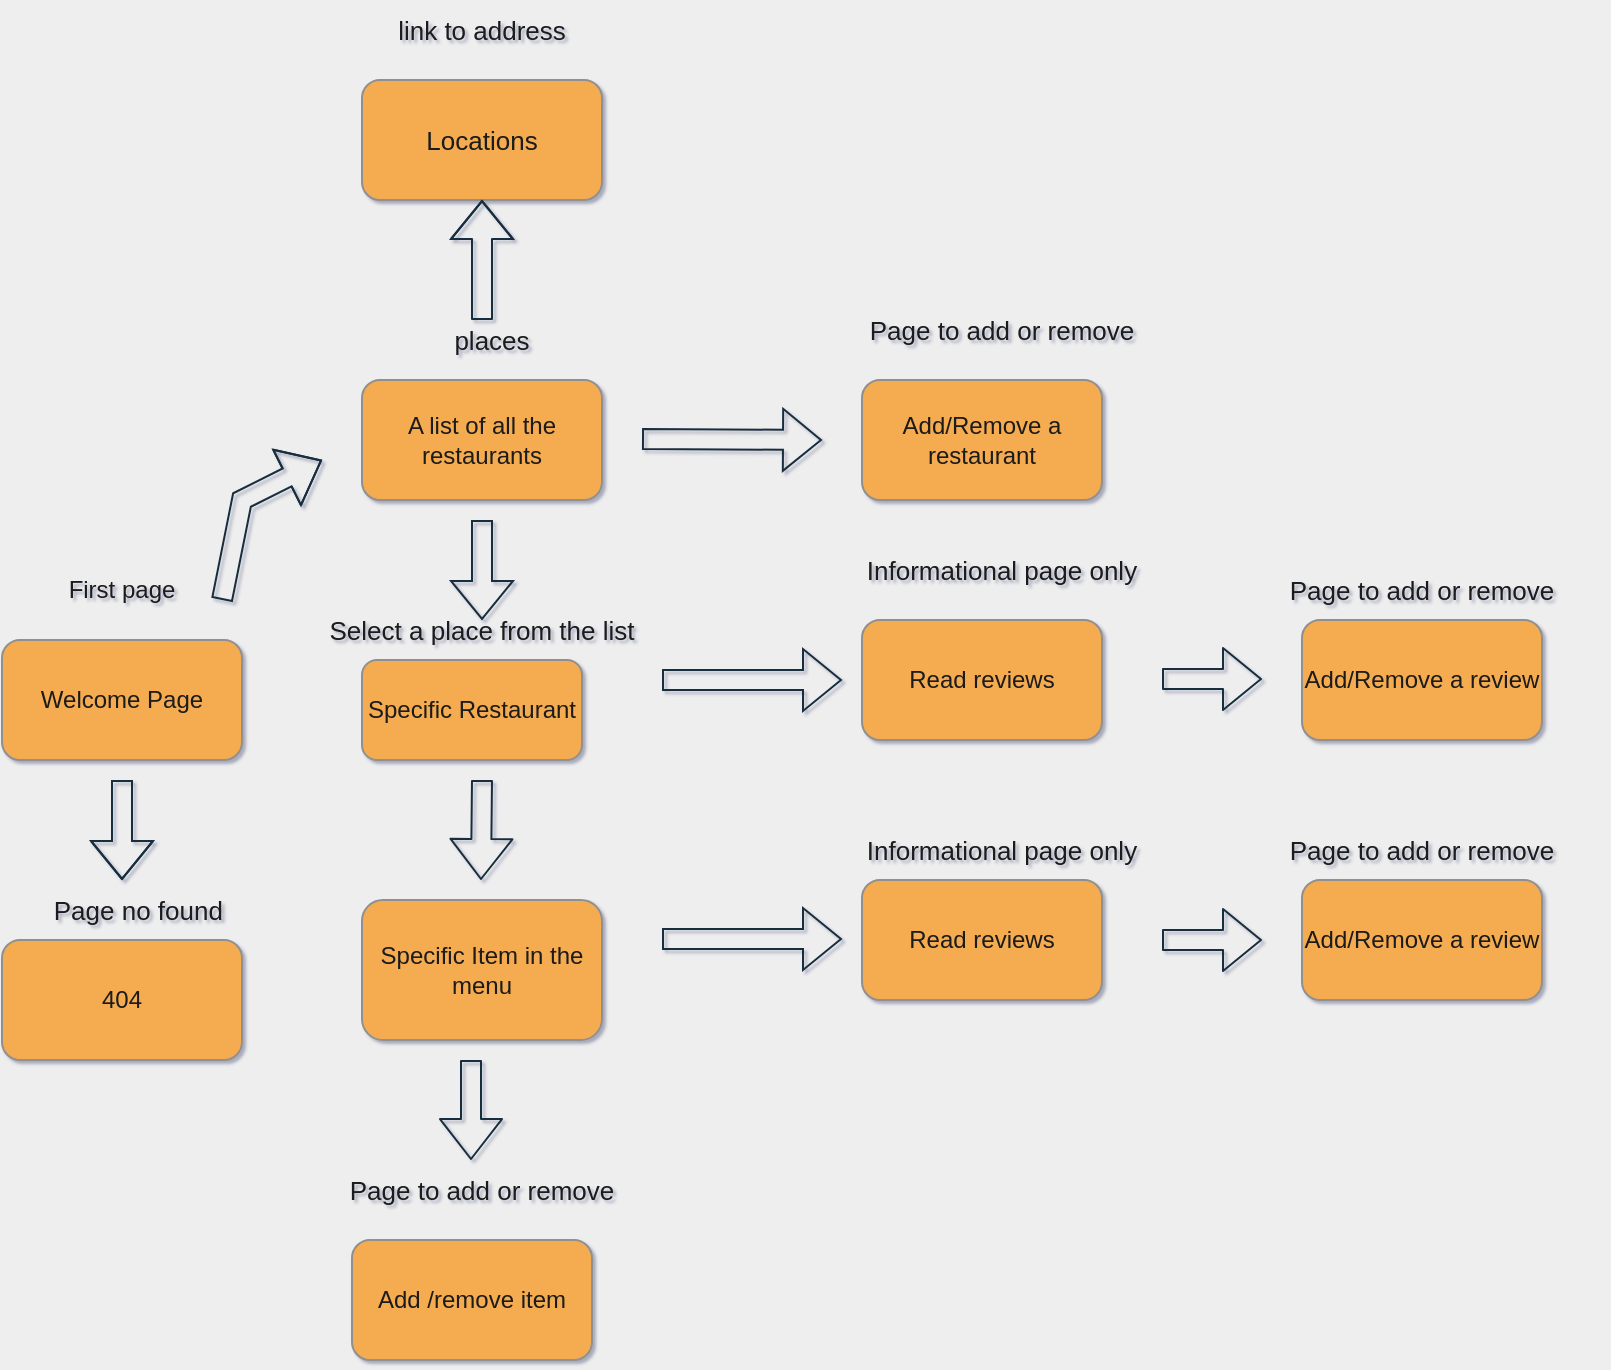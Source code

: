 <mxfile version="16.6.4" type="github"><diagram id="-mO24NNY9JBgSe0Glu7y" name="Page-1"><mxGraphModel dx="1731" dy="857" grid="1" gridSize="10" guides="1" tooltips="1" connect="1" arrows="1" fold="1" page="1" pageScale="1" pageWidth="850" pageHeight="1100" background="#EEEEEE" math="0" shadow="1"><root><mxCell id="0"/><mxCell id="1" parent="0"/><mxCell id="ynF3PQkbgIaylmHGljq8-1" value="Welcome Page" style="rounded=1;whiteSpace=wrap;html=1;strokeColor=#909090;fillColor=#F5AB50;fontColor=#1A1A1A;" parent="1" vertex="1"><mxGeometry x="10" y="420" width="120" height="60" as="geometry"/></mxCell><mxCell id="ynF3PQkbgIaylmHGljq8-2" value="" style="shape=flexArrow;endArrow=classic;html=1;rounded=0;strokeColor=#182E3E;fontColor=#1A1A1A;labelBackgroundColor=#EEEEEE;" parent="1" edge="1"><mxGeometry width="50" height="50" relative="1" as="geometry"><mxPoint x="120" y="400" as="sourcePoint"/><mxPoint x="170" y="330" as="targetPoint"/><Array as="points"><mxPoint x="130" y="350"/></Array></mxGeometry></mxCell><mxCell id="ynF3PQkbgIaylmHGljq8-3" value="A list of all the restaurants" style="rounded=1;whiteSpace=wrap;html=1;strokeColor=#909090;fillColor=#F5AB50;fontColor=#1A1A1A;" parent="1" vertex="1"><mxGeometry x="190" y="290" width="120" height="60" as="geometry"/></mxCell><mxCell id="ynF3PQkbgIaylmHGljq8-4" value="Read reviews" style="rounded=1;whiteSpace=wrap;html=1;strokeColor=#909090;fillColor=#F5AB50;fontColor=#1A1A1A;" parent="1" vertex="1"><mxGeometry x="440" y="410" width="120" height="60" as="geometry"/></mxCell><mxCell id="ynF3PQkbgIaylmHGljq8-7" value="" style="shape=flexArrow;endArrow=classic;html=1;rounded=0;strokeColor=#182E3E;fontColor=#1A1A1A;labelBackgroundColor=#EEEEEE;" parent="1" edge="1"><mxGeometry width="50" height="50" relative="1" as="geometry"><mxPoint x="70" y="490" as="sourcePoint"/><mxPoint x="70" y="540" as="targetPoint"/><Array as="points"><mxPoint x="70" y="510"/></Array></mxGeometry></mxCell><mxCell id="ynF3PQkbgIaylmHGljq8-8" value="404" style="rounded=1;whiteSpace=wrap;html=1;strokeColor=#909090;fillColor=#F5AB50;fontColor=#1A1A1A;" parent="1" vertex="1"><mxGeometry x="10" y="570" width="120" height="60" as="geometry"/></mxCell><mxCell id="ynF3PQkbgIaylmHGljq8-9" value="Specific Restaurant" style="rounded=1;whiteSpace=wrap;html=1;strokeColor=#909090;fillColor=#F5AB50;fontColor=#1A1A1A;" parent="1" vertex="1"><mxGeometry x="190" y="430" width="110" height="50" as="geometry"/></mxCell><mxCell id="ynF3PQkbgIaylmHGljq8-11" value="" style="shape=flexArrow;endArrow=classic;html=1;rounded=0;strokeColor=#182E3E;fontColor=#1A1A1A;labelBackgroundColor=#EEEEEE;" parent="1" edge="1"><mxGeometry width="50" height="50" relative="1" as="geometry"><mxPoint x="340" y="440" as="sourcePoint"/><mxPoint x="430" y="440" as="targetPoint"/><Array as="points"/></mxGeometry></mxCell><mxCell id="ynF3PQkbgIaylmHGljq8-12" value="" style="shape=flexArrow;endArrow=classic;html=1;rounded=0;strokeColor=#182E3E;fontColor=#1A1A1A;labelBackgroundColor=#EEEEEE;" parent="1" edge="1"><mxGeometry width="50" height="50" relative="1" as="geometry"><mxPoint x="330" y="319.5" as="sourcePoint"/><mxPoint x="420" y="320" as="targetPoint"/></mxGeometry></mxCell><mxCell id="ynF3PQkbgIaylmHGljq8-13" value="Add/Remove a restaurant" style="rounded=1;whiteSpace=wrap;html=1;strokeColor=#909090;fillColor=#F5AB50;fontColor=#1A1A1A;" parent="1" vertex="1"><mxGeometry x="440" y="290" width="120" height="60" as="geometry"/></mxCell><mxCell id="ynF3PQkbgIaylmHGljq8-14" value="Specific Item in the menu" style="rounded=1;whiteSpace=wrap;html=1;strokeColor=#909090;fillColor=#F5AB50;fontColor=#1A1A1A;" parent="1" vertex="1"><mxGeometry x="190" y="550" width="120" height="70" as="geometry"/></mxCell><mxCell id="ynF3PQkbgIaylmHGljq8-23" value="" style="shape=flexArrow;endArrow=classic;html=1;rounded=0;strokeColor=#182E3E;fontColor=#1A1A1A;labelBackgroundColor=#EEEEEE;" parent="1" edge="1"><mxGeometry width="50" height="50" relative="1" as="geometry"><mxPoint x="340" y="569.5" as="sourcePoint"/><mxPoint x="430" y="569.5" as="targetPoint"/></mxGeometry></mxCell><mxCell id="ynF3PQkbgIaylmHGljq8-24" value="Read reviews" style="rounded=1;whiteSpace=wrap;html=1;strokeColor=#909090;fillColor=#F5AB50;fontColor=#1A1A1A;" parent="1" vertex="1"><mxGeometry x="440" y="540" width="120" height="60" as="geometry"/></mxCell><mxCell id="ynF3PQkbgIaylmHGljq8-26" value="" style="shape=flexArrow;endArrow=classic;html=1;rounded=1;sketch=0;fontColor=#1A1A1A;strokeColor=#182E3E;curved=0;labelBackgroundColor=#EEEEEE;" parent="1" edge="1"><mxGeometry width="50" height="50" relative="1" as="geometry"><mxPoint x="590" y="439.5" as="sourcePoint"/><mxPoint x="640" y="439.5" as="targetPoint"/></mxGeometry></mxCell><mxCell id="ynF3PQkbgIaylmHGljq8-27" value="Add/Remove a review" style="rounded=1;whiteSpace=wrap;html=1;sketch=0;fontColor=#1A1A1A;strokeColor=#909090;fillColor=#F5AB50;" parent="1" vertex="1"><mxGeometry x="660" y="410" width="120" height="60" as="geometry"/></mxCell><mxCell id="ynF3PQkbgIaylmHGljq8-33" value="Add /remove item" style="rounded=1;whiteSpace=wrap;html=1;sketch=0;fontColor=#1A1A1A;strokeColor=#909090;fillColor=#F5AB50;" parent="1" vertex="1"><mxGeometry x="185" y="720" width="120" height="60" as="geometry"/></mxCell><mxCell id="ynF3PQkbgIaylmHGljq8-35" value="" style="shape=flexArrow;endArrow=classic;html=1;rounded=1;sketch=0;fontColor=#1A1A1A;strokeColor=#182E3E;curved=0;width=10;endSize=6.33;labelBackgroundColor=#EEEEEE;" parent="1" edge="1"><mxGeometry width="50" height="50" relative="1" as="geometry"><mxPoint x="250" y="490" as="sourcePoint"/><mxPoint x="249.5" y="540" as="targetPoint"/></mxGeometry></mxCell><mxCell id="ClH_jgZ_09Ywj_fDrydR-1" value="" style="shape=flexArrow;endArrow=classic;html=1;rounded=0;strokeColor=#182E3E;fontColor=#1A1A1A;labelBackgroundColor=#EEEEEE;" edge="1" parent="1"><mxGeometry width="50" height="50" relative="1" as="geometry"><mxPoint x="250" y="360" as="sourcePoint"/><mxPoint x="250" y="410" as="targetPoint"/></mxGeometry></mxCell><mxCell id="ClH_jgZ_09Ywj_fDrydR-2" value="First page" style="text;html=1;strokeColor=none;fillColor=none;align=center;verticalAlign=middle;whiteSpace=wrap;rounded=0;sketch=0;fontColor=#1A1A1A;" vertex="1" parent="1"><mxGeometry x="40" y="380" width="60" height="30" as="geometry"/></mxCell><mxCell id="ClH_jgZ_09Ywj_fDrydR-3" value="places" style="text;html=1;strokeColor=none;fillColor=none;align=center;verticalAlign=middle;whiteSpace=wrap;rounded=0;sketch=0;fontSize=13;fontColor=#1A1A1A;" vertex="1" parent="1"><mxGeometry x="190" y="260" width="130" height="20" as="geometry"/></mxCell><mxCell id="ClH_jgZ_09Ywj_fDrydR-4" value="Select a place from the list" style="text;html=1;strokeColor=none;fillColor=none;align=center;verticalAlign=middle;whiteSpace=wrap;rounded=0;sketch=0;fontSize=13;fontColor=#1A1A1A;" vertex="1" parent="1"><mxGeometry x="170" y="400" width="160" height="30" as="geometry"/></mxCell><mxCell id="ClH_jgZ_09Ywj_fDrydR-7" value="Page to add or remove" style="text;html=1;strokeColor=none;fillColor=none;align=center;verticalAlign=middle;whiteSpace=wrap;rounded=0;sketch=0;fontSize=13;fontColor=#1A1A1A;" vertex="1" parent="1"><mxGeometry x="420" y="250" width="180" height="30" as="geometry"/></mxCell><mxCell id="ClH_jgZ_09Ywj_fDrydR-8" value="Informational page only" style="text;html=1;strokeColor=none;fillColor=none;align=center;verticalAlign=middle;whiteSpace=wrap;rounded=0;sketch=0;fontSize=13;fontColor=#1A1A1A;" vertex="1" parent="1"><mxGeometry x="435" y="370" width="150" height="30" as="geometry"/></mxCell><mxCell id="ClH_jgZ_09Ywj_fDrydR-9" value="Informational page only" style="text;html=1;strokeColor=none;fillColor=none;align=center;verticalAlign=middle;whiteSpace=wrap;rounded=0;sketch=0;fontSize=13;fontColor=#1A1A1A;" vertex="1" parent="1"><mxGeometry x="435" y="510" width="150" height="30" as="geometry"/></mxCell><mxCell id="ClH_jgZ_09Ywj_fDrydR-10" value="" style="shape=flexArrow;endArrow=classic;html=1;rounded=1;sketch=0;fontColor=#1A1A1A;strokeColor=#182E3E;curved=0;labelBackgroundColor=#EEEEEE;" edge="1" parent="1"><mxGeometry width="50" height="50" relative="1" as="geometry"><mxPoint x="590" y="570" as="sourcePoint"/><mxPoint x="640" y="570" as="targetPoint"/></mxGeometry></mxCell><mxCell id="ClH_jgZ_09Ywj_fDrydR-11" value="Add/Remove a review" style="rounded=1;whiteSpace=wrap;html=1;sketch=0;fontColor=#1A1A1A;strokeColor=#909090;fillColor=#F5AB50;" vertex="1" parent="1"><mxGeometry x="660" y="540" width="120" height="60" as="geometry"/></mxCell><mxCell id="ClH_jgZ_09Ywj_fDrydR-12" value="Page to add or remove" style="text;html=1;strokeColor=none;fillColor=none;align=center;verticalAlign=middle;whiteSpace=wrap;rounded=0;sketch=0;fontSize=13;fontColor=#1A1A1A;" vertex="1" parent="1"><mxGeometry x="630" y="380" width="180" height="30" as="geometry"/></mxCell><mxCell id="ClH_jgZ_09Ywj_fDrydR-13" value="Page to add or remove" style="text;html=1;strokeColor=none;fillColor=none;align=center;verticalAlign=middle;whiteSpace=wrap;rounded=0;sketch=0;fontSize=13;fontColor=#1A1A1A;" vertex="1" parent="1"><mxGeometry x="630" y="510" width="180" height="30" as="geometry"/></mxCell><mxCell id="ClH_jgZ_09Ywj_fDrydR-14" value="Page to add or remove" style="text;html=1;strokeColor=none;fillColor=none;align=center;verticalAlign=middle;whiteSpace=wrap;rounded=0;sketch=0;fontSize=13;fontColor=#1A1A1A;" vertex="1" parent="1"><mxGeometry x="160" y="680" width="180" height="30" as="geometry"/></mxCell><mxCell id="ClH_jgZ_09Ywj_fDrydR-18" value="" style="shape=flexArrow;endArrow=classic;html=1;rounded=1;sketch=0;fontColor=#1A1A1A;strokeColor=#182E3E;curved=0;width=10;endSize=6.33;labelBackgroundColor=#EEEEEE;" edge="1" parent="1"><mxGeometry width="50" height="50" relative="1" as="geometry"><mxPoint x="244.5" y="630" as="sourcePoint"/><mxPoint x="244.5" y="680" as="targetPoint"/></mxGeometry></mxCell><mxCell id="ClH_jgZ_09Ywj_fDrydR-19" value="Page no found&amp;nbsp;" style="text;html=1;strokeColor=none;fillColor=none;align=center;verticalAlign=middle;whiteSpace=wrap;rounded=0;sketch=0;fontSize=13;fontColor=#1A1A1A;" vertex="1" parent="1"><mxGeometry x="10" y="540" width="140" height="30" as="geometry"/></mxCell><mxCell id="ClH_jgZ_09Ywj_fDrydR-20" value="Locations" style="rounded=1;whiteSpace=wrap;html=1;sketch=0;fontSize=13;fontColor=#1A1A1A;strokeColor=#909090;fillColor=#F5AB50;" vertex="1" parent="1"><mxGeometry x="190" y="140" width="120" height="60" as="geometry"/></mxCell><mxCell id="ClH_jgZ_09Ywj_fDrydR-26" value="" style="shape=flexArrow;endArrow=classic;html=1;rounded=1;sketch=0;fontSize=13;fontColor=#1A1A1A;strokeColor=#182E3E;curved=0;entryX=0.5;entryY=1;entryDx=0;entryDy=0;labelBackgroundColor=#EEEEEE;" edge="1" parent="1" target="ClH_jgZ_09Ywj_fDrydR-20"><mxGeometry width="50" height="50" relative="1" as="geometry"><mxPoint x="250" y="260" as="sourcePoint"/><mxPoint x="270" y="210" as="targetPoint"/><Array as="points"><mxPoint x="250" y="240"/></Array></mxGeometry></mxCell><mxCell id="ClH_jgZ_09Ywj_fDrydR-27" value="link to address" style="text;html=1;strokeColor=none;fillColor=none;align=center;verticalAlign=middle;whiteSpace=wrap;rounded=0;sketch=0;fontSize=13;fontColor=#1A1A1A;" vertex="1" parent="1"><mxGeometry x="180" y="100" width="140" height="30" as="geometry"/></mxCell></root></mxGraphModel></diagram></mxfile>